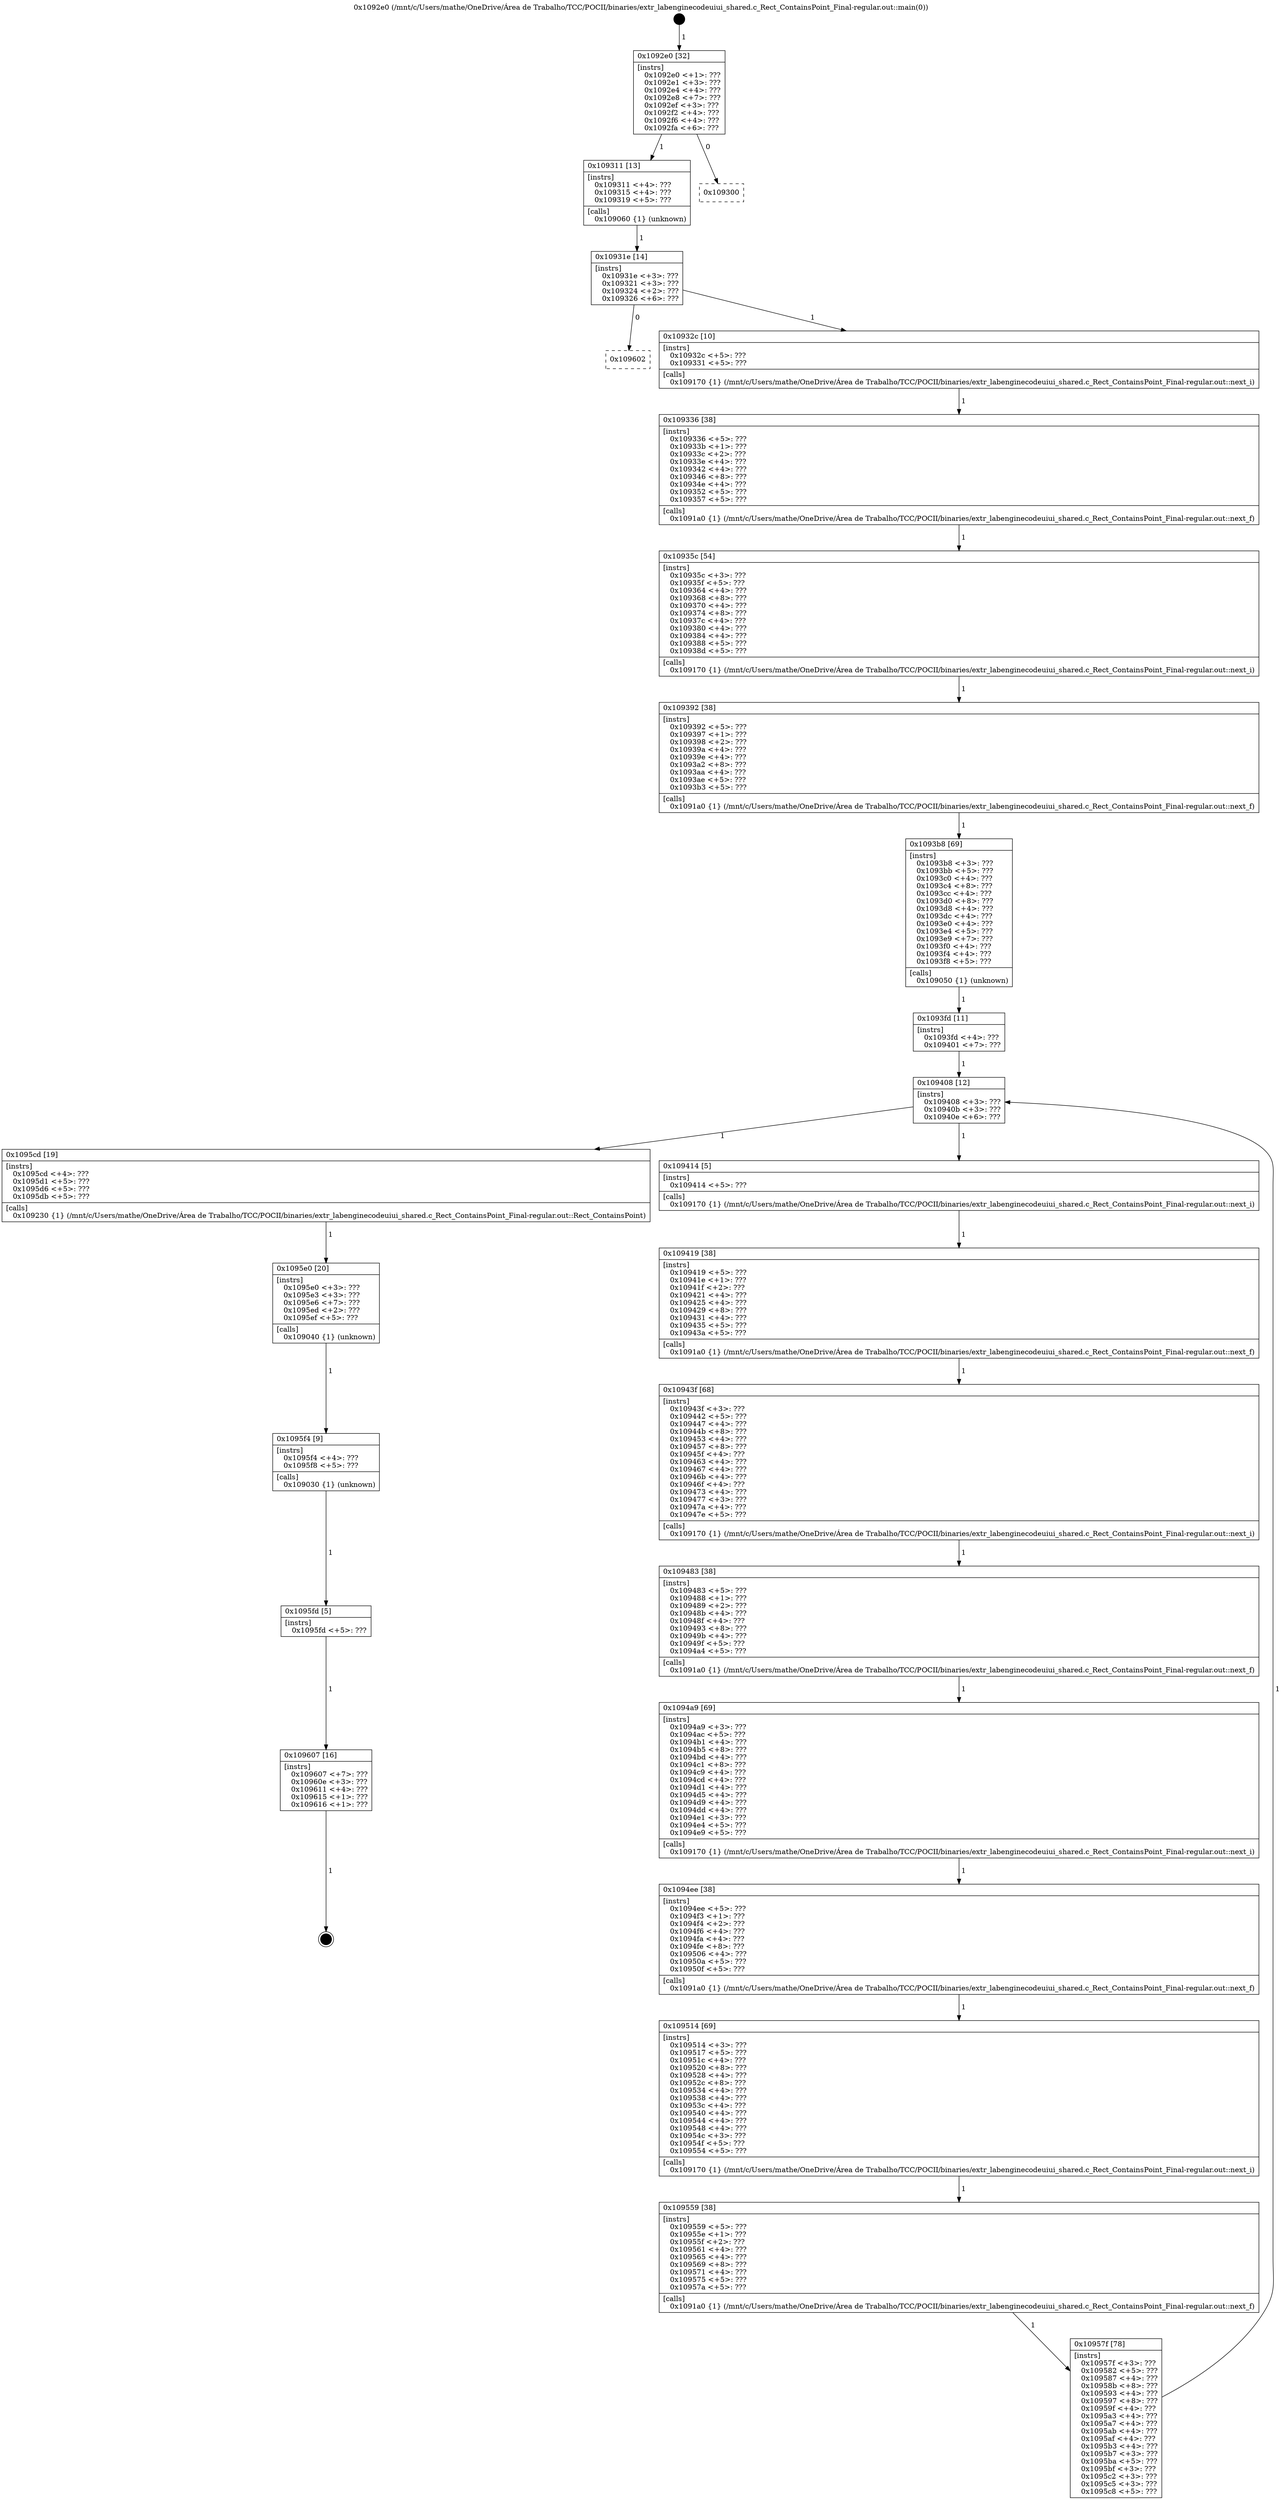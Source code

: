 digraph "0x1092e0" {
  label = "0x1092e0 (/mnt/c/Users/mathe/OneDrive/Área de Trabalho/TCC/POCII/binaries/extr_labenginecodeuiui_shared.c_Rect_ContainsPoint_Final-regular.out::main(0))"
  labelloc = "t"
  node[shape=record]

  Entry [label="",width=0.3,height=0.3,shape=circle,fillcolor=black,style=filled]
  "0x1092e0" [label="{
     0x1092e0 [32]\l
     | [instrs]\l
     &nbsp;&nbsp;0x1092e0 \<+1\>: ???\l
     &nbsp;&nbsp;0x1092e1 \<+3\>: ???\l
     &nbsp;&nbsp;0x1092e4 \<+4\>: ???\l
     &nbsp;&nbsp;0x1092e8 \<+7\>: ???\l
     &nbsp;&nbsp;0x1092ef \<+3\>: ???\l
     &nbsp;&nbsp;0x1092f2 \<+4\>: ???\l
     &nbsp;&nbsp;0x1092f6 \<+4\>: ???\l
     &nbsp;&nbsp;0x1092fa \<+6\>: ???\l
  }"]
  "0x109311" [label="{
     0x109311 [13]\l
     | [instrs]\l
     &nbsp;&nbsp;0x109311 \<+4\>: ???\l
     &nbsp;&nbsp;0x109315 \<+4\>: ???\l
     &nbsp;&nbsp;0x109319 \<+5\>: ???\l
     | [calls]\l
     &nbsp;&nbsp;0x109060 \{1\} (unknown)\l
  }"]
  "0x109300" [label="{
     0x109300\l
  }", style=dashed]
  "0x10931e" [label="{
     0x10931e [14]\l
     | [instrs]\l
     &nbsp;&nbsp;0x10931e \<+3\>: ???\l
     &nbsp;&nbsp;0x109321 \<+3\>: ???\l
     &nbsp;&nbsp;0x109324 \<+2\>: ???\l
     &nbsp;&nbsp;0x109326 \<+6\>: ???\l
  }"]
  "0x109602" [label="{
     0x109602\l
  }", style=dashed]
  "0x10932c" [label="{
     0x10932c [10]\l
     | [instrs]\l
     &nbsp;&nbsp;0x10932c \<+5\>: ???\l
     &nbsp;&nbsp;0x109331 \<+5\>: ???\l
     | [calls]\l
     &nbsp;&nbsp;0x109170 \{1\} (/mnt/c/Users/mathe/OneDrive/Área de Trabalho/TCC/POCII/binaries/extr_labenginecodeuiui_shared.c_Rect_ContainsPoint_Final-regular.out::next_i)\l
  }"]
  Exit [label="",width=0.3,height=0.3,shape=circle,fillcolor=black,style=filled,peripheries=2]
  "0x109336" [label="{
     0x109336 [38]\l
     | [instrs]\l
     &nbsp;&nbsp;0x109336 \<+5\>: ???\l
     &nbsp;&nbsp;0x10933b \<+1\>: ???\l
     &nbsp;&nbsp;0x10933c \<+2\>: ???\l
     &nbsp;&nbsp;0x10933e \<+4\>: ???\l
     &nbsp;&nbsp;0x109342 \<+4\>: ???\l
     &nbsp;&nbsp;0x109346 \<+8\>: ???\l
     &nbsp;&nbsp;0x10934e \<+4\>: ???\l
     &nbsp;&nbsp;0x109352 \<+5\>: ???\l
     &nbsp;&nbsp;0x109357 \<+5\>: ???\l
     | [calls]\l
     &nbsp;&nbsp;0x1091a0 \{1\} (/mnt/c/Users/mathe/OneDrive/Área de Trabalho/TCC/POCII/binaries/extr_labenginecodeuiui_shared.c_Rect_ContainsPoint_Final-regular.out::next_f)\l
  }"]
  "0x10935c" [label="{
     0x10935c [54]\l
     | [instrs]\l
     &nbsp;&nbsp;0x10935c \<+3\>: ???\l
     &nbsp;&nbsp;0x10935f \<+5\>: ???\l
     &nbsp;&nbsp;0x109364 \<+4\>: ???\l
     &nbsp;&nbsp;0x109368 \<+8\>: ???\l
     &nbsp;&nbsp;0x109370 \<+4\>: ???\l
     &nbsp;&nbsp;0x109374 \<+8\>: ???\l
     &nbsp;&nbsp;0x10937c \<+4\>: ???\l
     &nbsp;&nbsp;0x109380 \<+4\>: ???\l
     &nbsp;&nbsp;0x109384 \<+4\>: ???\l
     &nbsp;&nbsp;0x109388 \<+5\>: ???\l
     &nbsp;&nbsp;0x10938d \<+5\>: ???\l
     | [calls]\l
     &nbsp;&nbsp;0x109170 \{1\} (/mnt/c/Users/mathe/OneDrive/Área de Trabalho/TCC/POCII/binaries/extr_labenginecodeuiui_shared.c_Rect_ContainsPoint_Final-regular.out::next_i)\l
  }"]
  "0x109392" [label="{
     0x109392 [38]\l
     | [instrs]\l
     &nbsp;&nbsp;0x109392 \<+5\>: ???\l
     &nbsp;&nbsp;0x109397 \<+1\>: ???\l
     &nbsp;&nbsp;0x109398 \<+2\>: ???\l
     &nbsp;&nbsp;0x10939a \<+4\>: ???\l
     &nbsp;&nbsp;0x10939e \<+4\>: ???\l
     &nbsp;&nbsp;0x1093a2 \<+8\>: ???\l
     &nbsp;&nbsp;0x1093aa \<+4\>: ???\l
     &nbsp;&nbsp;0x1093ae \<+5\>: ???\l
     &nbsp;&nbsp;0x1093b3 \<+5\>: ???\l
     | [calls]\l
     &nbsp;&nbsp;0x1091a0 \{1\} (/mnt/c/Users/mathe/OneDrive/Área de Trabalho/TCC/POCII/binaries/extr_labenginecodeuiui_shared.c_Rect_ContainsPoint_Final-regular.out::next_f)\l
  }"]
  "0x1093b8" [label="{
     0x1093b8 [69]\l
     | [instrs]\l
     &nbsp;&nbsp;0x1093b8 \<+3\>: ???\l
     &nbsp;&nbsp;0x1093bb \<+5\>: ???\l
     &nbsp;&nbsp;0x1093c0 \<+4\>: ???\l
     &nbsp;&nbsp;0x1093c4 \<+8\>: ???\l
     &nbsp;&nbsp;0x1093cc \<+4\>: ???\l
     &nbsp;&nbsp;0x1093d0 \<+8\>: ???\l
     &nbsp;&nbsp;0x1093d8 \<+4\>: ???\l
     &nbsp;&nbsp;0x1093dc \<+4\>: ???\l
     &nbsp;&nbsp;0x1093e0 \<+4\>: ???\l
     &nbsp;&nbsp;0x1093e4 \<+5\>: ???\l
     &nbsp;&nbsp;0x1093e9 \<+7\>: ???\l
     &nbsp;&nbsp;0x1093f0 \<+4\>: ???\l
     &nbsp;&nbsp;0x1093f4 \<+4\>: ???\l
     &nbsp;&nbsp;0x1093f8 \<+5\>: ???\l
     | [calls]\l
     &nbsp;&nbsp;0x109050 \{1\} (unknown)\l
  }"]
  "0x109408" [label="{
     0x109408 [12]\l
     | [instrs]\l
     &nbsp;&nbsp;0x109408 \<+3\>: ???\l
     &nbsp;&nbsp;0x10940b \<+3\>: ???\l
     &nbsp;&nbsp;0x10940e \<+6\>: ???\l
  }"]
  "0x1095cd" [label="{
     0x1095cd [19]\l
     | [instrs]\l
     &nbsp;&nbsp;0x1095cd \<+4\>: ???\l
     &nbsp;&nbsp;0x1095d1 \<+5\>: ???\l
     &nbsp;&nbsp;0x1095d6 \<+5\>: ???\l
     &nbsp;&nbsp;0x1095db \<+5\>: ???\l
     | [calls]\l
     &nbsp;&nbsp;0x109230 \{1\} (/mnt/c/Users/mathe/OneDrive/Área de Trabalho/TCC/POCII/binaries/extr_labenginecodeuiui_shared.c_Rect_ContainsPoint_Final-regular.out::Rect_ContainsPoint)\l
  }"]
  "0x109414" [label="{
     0x109414 [5]\l
     | [instrs]\l
     &nbsp;&nbsp;0x109414 \<+5\>: ???\l
     | [calls]\l
     &nbsp;&nbsp;0x109170 \{1\} (/mnt/c/Users/mathe/OneDrive/Área de Trabalho/TCC/POCII/binaries/extr_labenginecodeuiui_shared.c_Rect_ContainsPoint_Final-regular.out::next_i)\l
  }"]
  "0x109419" [label="{
     0x109419 [38]\l
     | [instrs]\l
     &nbsp;&nbsp;0x109419 \<+5\>: ???\l
     &nbsp;&nbsp;0x10941e \<+1\>: ???\l
     &nbsp;&nbsp;0x10941f \<+2\>: ???\l
     &nbsp;&nbsp;0x109421 \<+4\>: ???\l
     &nbsp;&nbsp;0x109425 \<+4\>: ???\l
     &nbsp;&nbsp;0x109429 \<+8\>: ???\l
     &nbsp;&nbsp;0x109431 \<+4\>: ???\l
     &nbsp;&nbsp;0x109435 \<+5\>: ???\l
     &nbsp;&nbsp;0x10943a \<+5\>: ???\l
     | [calls]\l
     &nbsp;&nbsp;0x1091a0 \{1\} (/mnt/c/Users/mathe/OneDrive/Área de Trabalho/TCC/POCII/binaries/extr_labenginecodeuiui_shared.c_Rect_ContainsPoint_Final-regular.out::next_f)\l
  }"]
  "0x10943f" [label="{
     0x10943f [68]\l
     | [instrs]\l
     &nbsp;&nbsp;0x10943f \<+3\>: ???\l
     &nbsp;&nbsp;0x109442 \<+5\>: ???\l
     &nbsp;&nbsp;0x109447 \<+4\>: ???\l
     &nbsp;&nbsp;0x10944b \<+8\>: ???\l
     &nbsp;&nbsp;0x109453 \<+4\>: ???\l
     &nbsp;&nbsp;0x109457 \<+8\>: ???\l
     &nbsp;&nbsp;0x10945f \<+4\>: ???\l
     &nbsp;&nbsp;0x109463 \<+4\>: ???\l
     &nbsp;&nbsp;0x109467 \<+4\>: ???\l
     &nbsp;&nbsp;0x10946b \<+4\>: ???\l
     &nbsp;&nbsp;0x10946f \<+4\>: ???\l
     &nbsp;&nbsp;0x109473 \<+4\>: ???\l
     &nbsp;&nbsp;0x109477 \<+3\>: ???\l
     &nbsp;&nbsp;0x10947a \<+4\>: ???\l
     &nbsp;&nbsp;0x10947e \<+5\>: ???\l
     | [calls]\l
     &nbsp;&nbsp;0x109170 \{1\} (/mnt/c/Users/mathe/OneDrive/Área de Trabalho/TCC/POCII/binaries/extr_labenginecodeuiui_shared.c_Rect_ContainsPoint_Final-regular.out::next_i)\l
  }"]
  "0x109483" [label="{
     0x109483 [38]\l
     | [instrs]\l
     &nbsp;&nbsp;0x109483 \<+5\>: ???\l
     &nbsp;&nbsp;0x109488 \<+1\>: ???\l
     &nbsp;&nbsp;0x109489 \<+2\>: ???\l
     &nbsp;&nbsp;0x10948b \<+4\>: ???\l
     &nbsp;&nbsp;0x10948f \<+4\>: ???\l
     &nbsp;&nbsp;0x109493 \<+8\>: ???\l
     &nbsp;&nbsp;0x10949b \<+4\>: ???\l
     &nbsp;&nbsp;0x10949f \<+5\>: ???\l
     &nbsp;&nbsp;0x1094a4 \<+5\>: ???\l
     | [calls]\l
     &nbsp;&nbsp;0x1091a0 \{1\} (/mnt/c/Users/mathe/OneDrive/Área de Trabalho/TCC/POCII/binaries/extr_labenginecodeuiui_shared.c_Rect_ContainsPoint_Final-regular.out::next_f)\l
  }"]
  "0x1094a9" [label="{
     0x1094a9 [69]\l
     | [instrs]\l
     &nbsp;&nbsp;0x1094a9 \<+3\>: ???\l
     &nbsp;&nbsp;0x1094ac \<+5\>: ???\l
     &nbsp;&nbsp;0x1094b1 \<+4\>: ???\l
     &nbsp;&nbsp;0x1094b5 \<+8\>: ???\l
     &nbsp;&nbsp;0x1094bd \<+4\>: ???\l
     &nbsp;&nbsp;0x1094c1 \<+8\>: ???\l
     &nbsp;&nbsp;0x1094c9 \<+4\>: ???\l
     &nbsp;&nbsp;0x1094cd \<+4\>: ???\l
     &nbsp;&nbsp;0x1094d1 \<+4\>: ???\l
     &nbsp;&nbsp;0x1094d5 \<+4\>: ???\l
     &nbsp;&nbsp;0x1094d9 \<+4\>: ???\l
     &nbsp;&nbsp;0x1094dd \<+4\>: ???\l
     &nbsp;&nbsp;0x1094e1 \<+3\>: ???\l
     &nbsp;&nbsp;0x1094e4 \<+5\>: ???\l
     &nbsp;&nbsp;0x1094e9 \<+5\>: ???\l
     | [calls]\l
     &nbsp;&nbsp;0x109170 \{1\} (/mnt/c/Users/mathe/OneDrive/Área de Trabalho/TCC/POCII/binaries/extr_labenginecodeuiui_shared.c_Rect_ContainsPoint_Final-regular.out::next_i)\l
  }"]
  "0x1094ee" [label="{
     0x1094ee [38]\l
     | [instrs]\l
     &nbsp;&nbsp;0x1094ee \<+5\>: ???\l
     &nbsp;&nbsp;0x1094f3 \<+1\>: ???\l
     &nbsp;&nbsp;0x1094f4 \<+2\>: ???\l
     &nbsp;&nbsp;0x1094f6 \<+4\>: ???\l
     &nbsp;&nbsp;0x1094fa \<+4\>: ???\l
     &nbsp;&nbsp;0x1094fe \<+8\>: ???\l
     &nbsp;&nbsp;0x109506 \<+4\>: ???\l
     &nbsp;&nbsp;0x10950a \<+5\>: ???\l
     &nbsp;&nbsp;0x10950f \<+5\>: ???\l
     | [calls]\l
     &nbsp;&nbsp;0x1091a0 \{1\} (/mnt/c/Users/mathe/OneDrive/Área de Trabalho/TCC/POCII/binaries/extr_labenginecodeuiui_shared.c_Rect_ContainsPoint_Final-regular.out::next_f)\l
  }"]
  "0x109514" [label="{
     0x109514 [69]\l
     | [instrs]\l
     &nbsp;&nbsp;0x109514 \<+3\>: ???\l
     &nbsp;&nbsp;0x109517 \<+5\>: ???\l
     &nbsp;&nbsp;0x10951c \<+4\>: ???\l
     &nbsp;&nbsp;0x109520 \<+8\>: ???\l
     &nbsp;&nbsp;0x109528 \<+4\>: ???\l
     &nbsp;&nbsp;0x10952c \<+8\>: ???\l
     &nbsp;&nbsp;0x109534 \<+4\>: ???\l
     &nbsp;&nbsp;0x109538 \<+4\>: ???\l
     &nbsp;&nbsp;0x10953c \<+4\>: ???\l
     &nbsp;&nbsp;0x109540 \<+4\>: ???\l
     &nbsp;&nbsp;0x109544 \<+4\>: ???\l
     &nbsp;&nbsp;0x109548 \<+4\>: ???\l
     &nbsp;&nbsp;0x10954c \<+3\>: ???\l
     &nbsp;&nbsp;0x10954f \<+5\>: ???\l
     &nbsp;&nbsp;0x109554 \<+5\>: ???\l
     | [calls]\l
     &nbsp;&nbsp;0x109170 \{1\} (/mnt/c/Users/mathe/OneDrive/Área de Trabalho/TCC/POCII/binaries/extr_labenginecodeuiui_shared.c_Rect_ContainsPoint_Final-regular.out::next_i)\l
  }"]
  "0x109559" [label="{
     0x109559 [38]\l
     | [instrs]\l
     &nbsp;&nbsp;0x109559 \<+5\>: ???\l
     &nbsp;&nbsp;0x10955e \<+1\>: ???\l
     &nbsp;&nbsp;0x10955f \<+2\>: ???\l
     &nbsp;&nbsp;0x109561 \<+4\>: ???\l
     &nbsp;&nbsp;0x109565 \<+4\>: ???\l
     &nbsp;&nbsp;0x109569 \<+8\>: ???\l
     &nbsp;&nbsp;0x109571 \<+4\>: ???\l
     &nbsp;&nbsp;0x109575 \<+5\>: ???\l
     &nbsp;&nbsp;0x10957a \<+5\>: ???\l
     | [calls]\l
     &nbsp;&nbsp;0x1091a0 \{1\} (/mnt/c/Users/mathe/OneDrive/Área de Trabalho/TCC/POCII/binaries/extr_labenginecodeuiui_shared.c_Rect_ContainsPoint_Final-regular.out::next_f)\l
  }"]
  "0x10957f" [label="{
     0x10957f [78]\l
     | [instrs]\l
     &nbsp;&nbsp;0x10957f \<+3\>: ???\l
     &nbsp;&nbsp;0x109582 \<+5\>: ???\l
     &nbsp;&nbsp;0x109587 \<+4\>: ???\l
     &nbsp;&nbsp;0x10958b \<+8\>: ???\l
     &nbsp;&nbsp;0x109593 \<+4\>: ???\l
     &nbsp;&nbsp;0x109597 \<+8\>: ???\l
     &nbsp;&nbsp;0x10959f \<+4\>: ???\l
     &nbsp;&nbsp;0x1095a3 \<+4\>: ???\l
     &nbsp;&nbsp;0x1095a7 \<+4\>: ???\l
     &nbsp;&nbsp;0x1095ab \<+4\>: ???\l
     &nbsp;&nbsp;0x1095af \<+4\>: ???\l
     &nbsp;&nbsp;0x1095b3 \<+4\>: ???\l
     &nbsp;&nbsp;0x1095b7 \<+3\>: ???\l
     &nbsp;&nbsp;0x1095ba \<+5\>: ???\l
     &nbsp;&nbsp;0x1095bf \<+3\>: ???\l
     &nbsp;&nbsp;0x1095c2 \<+3\>: ???\l
     &nbsp;&nbsp;0x1095c5 \<+3\>: ???\l
     &nbsp;&nbsp;0x1095c8 \<+5\>: ???\l
  }"]
  "0x1093fd" [label="{
     0x1093fd [11]\l
     | [instrs]\l
     &nbsp;&nbsp;0x1093fd \<+4\>: ???\l
     &nbsp;&nbsp;0x109401 \<+7\>: ???\l
  }"]
  "0x1095e0" [label="{
     0x1095e0 [20]\l
     | [instrs]\l
     &nbsp;&nbsp;0x1095e0 \<+3\>: ???\l
     &nbsp;&nbsp;0x1095e3 \<+3\>: ???\l
     &nbsp;&nbsp;0x1095e6 \<+7\>: ???\l
     &nbsp;&nbsp;0x1095ed \<+2\>: ???\l
     &nbsp;&nbsp;0x1095ef \<+5\>: ???\l
     | [calls]\l
     &nbsp;&nbsp;0x109040 \{1\} (unknown)\l
  }"]
  "0x1095f4" [label="{
     0x1095f4 [9]\l
     | [instrs]\l
     &nbsp;&nbsp;0x1095f4 \<+4\>: ???\l
     &nbsp;&nbsp;0x1095f8 \<+5\>: ???\l
     | [calls]\l
     &nbsp;&nbsp;0x109030 \{1\} (unknown)\l
  }"]
  "0x1095fd" [label="{
     0x1095fd [5]\l
     | [instrs]\l
     &nbsp;&nbsp;0x1095fd \<+5\>: ???\l
  }"]
  "0x109607" [label="{
     0x109607 [16]\l
     | [instrs]\l
     &nbsp;&nbsp;0x109607 \<+7\>: ???\l
     &nbsp;&nbsp;0x10960e \<+3\>: ???\l
     &nbsp;&nbsp;0x109611 \<+4\>: ???\l
     &nbsp;&nbsp;0x109615 \<+1\>: ???\l
     &nbsp;&nbsp;0x109616 \<+1\>: ???\l
  }"]
  Entry -> "0x1092e0" [label=" 1"]
  "0x1092e0" -> "0x109311" [label=" 1"]
  "0x1092e0" -> "0x109300" [label=" 0"]
  "0x109311" -> "0x10931e" [label=" 1"]
  "0x10931e" -> "0x109602" [label=" 0"]
  "0x10931e" -> "0x10932c" [label=" 1"]
  "0x109607" -> Exit [label=" 1"]
  "0x10932c" -> "0x109336" [label=" 1"]
  "0x109336" -> "0x10935c" [label=" 1"]
  "0x10935c" -> "0x109392" [label=" 1"]
  "0x109392" -> "0x1093b8" [label=" 1"]
  "0x1093b8" -> "0x1093fd" [label=" 1"]
  "0x109408" -> "0x1095cd" [label=" 1"]
  "0x109408" -> "0x109414" [label=" 1"]
  "0x109414" -> "0x109419" [label=" 1"]
  "0x109419" -> "0x10943f" [label=" 1"]
  "0x10943f" -> "0x109483" [label=" 1"]
  "0x109483" -> "0x1094a9" [label=" 1"]
  "0x1094a9" -> "0x1094ee" [label=" 1"]
  "0x1094ee" -> "0x109514" [label=" 1"]
  "0x109514" -> "0x109559" [label=" 1"]
  "0x109559" -> "0x10957f" [label=" 1"]
  "0x1093fd" -> "0x109408" [label=" 1"]
  "0x10957f" -> "0x109408" [label=" 1"]
  "0x1095cd" -> "0x1095e0" [label=" 1"]
  "0x1095e0" -> "0x1095f4" [label=" 1"]
  "0x1095f4" -> "0x1095fd" [label=" 1"]
  "0x1095fd" -> "0x109607" [label=" 1"]
}
